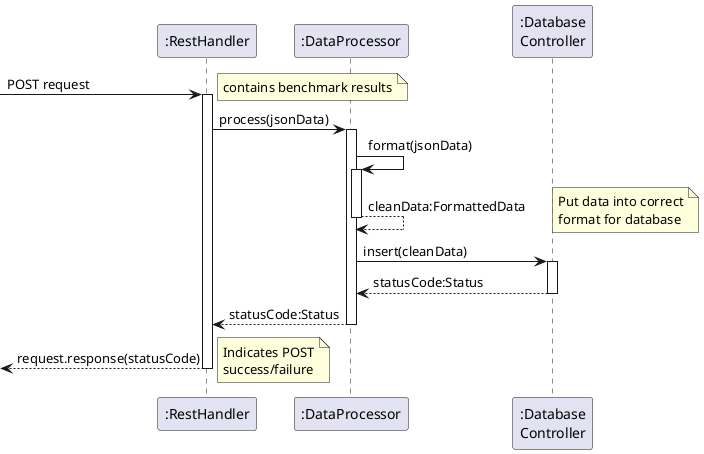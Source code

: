 @startuml fr4

skinparam responseMessageBelowArrow true

participant ":RestHandler" as rh
participant ":DataProcessor" as dp
participant ":Database\nController" as db


-> rh ++: POST request
note left: contains benchmark results

rh -> dp ++: process(jsonData)
dp -> dp ++: format(jsonData)
dp --> dp --: cleanData:FormattedData

note right: Put data into correct\nformat for database

dp -> db ++: insert(cleanData)
db --> dp --: statusCode:Status
dp --> rh --: statusCode:Status

<-- rh --: request.response(statusCode)
note left: Indicates POST\nsuccess/failure

@enduml
